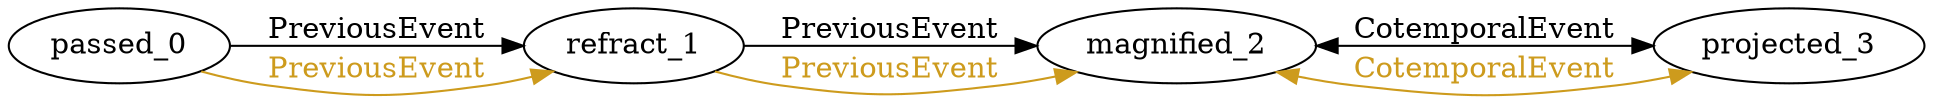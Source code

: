 digraph finite_state_machine { 
	rankdir=LR;
	size="50,50";
node0 [label = "passed_0"]
node1 [label = "refract_1"]
node2 [label = "magnified_2"]
node3 [label = "projected_3"]
node0 -> node1 [ label = "PreviousEvent" fontcolor="black"  color = "Black"];
node0 -> node1 [ label = "PreviousEvent" fontcolor="goldenrod3"  color = "goldenrod3"];
node1 -> node2 [ label = "PreviousEvent" fontcolor="black"  color = "Black"];
node1 -> node2 [ label = "PreviousEvent" fontcolor="goldenrod3"  color = "goldenrod3"];
node2 -> node3 [ label = "CotemporalEvent" fontcolor="black" dir = "both" color = "Black"];
node2 -> node3 [ label = "CotemporalEvent" fontcolor="goldenrod3" dir = "both" color = "goldenrod3"];
}